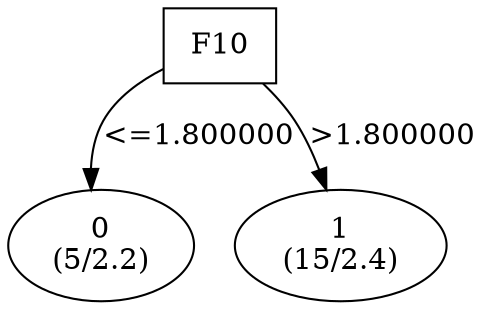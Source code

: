 digraph YaDT {
n0 [ shape=box, label="F10\n"]
n0 -> n1 [label="<=1.800000"]
n1 [ shape=ellipse, label="0\n(5/2.2)"]
n0 -> n2 [label=">1.800000"]
n2 [ shape=ellipse, label="1\n(15/2.4)"]
}
